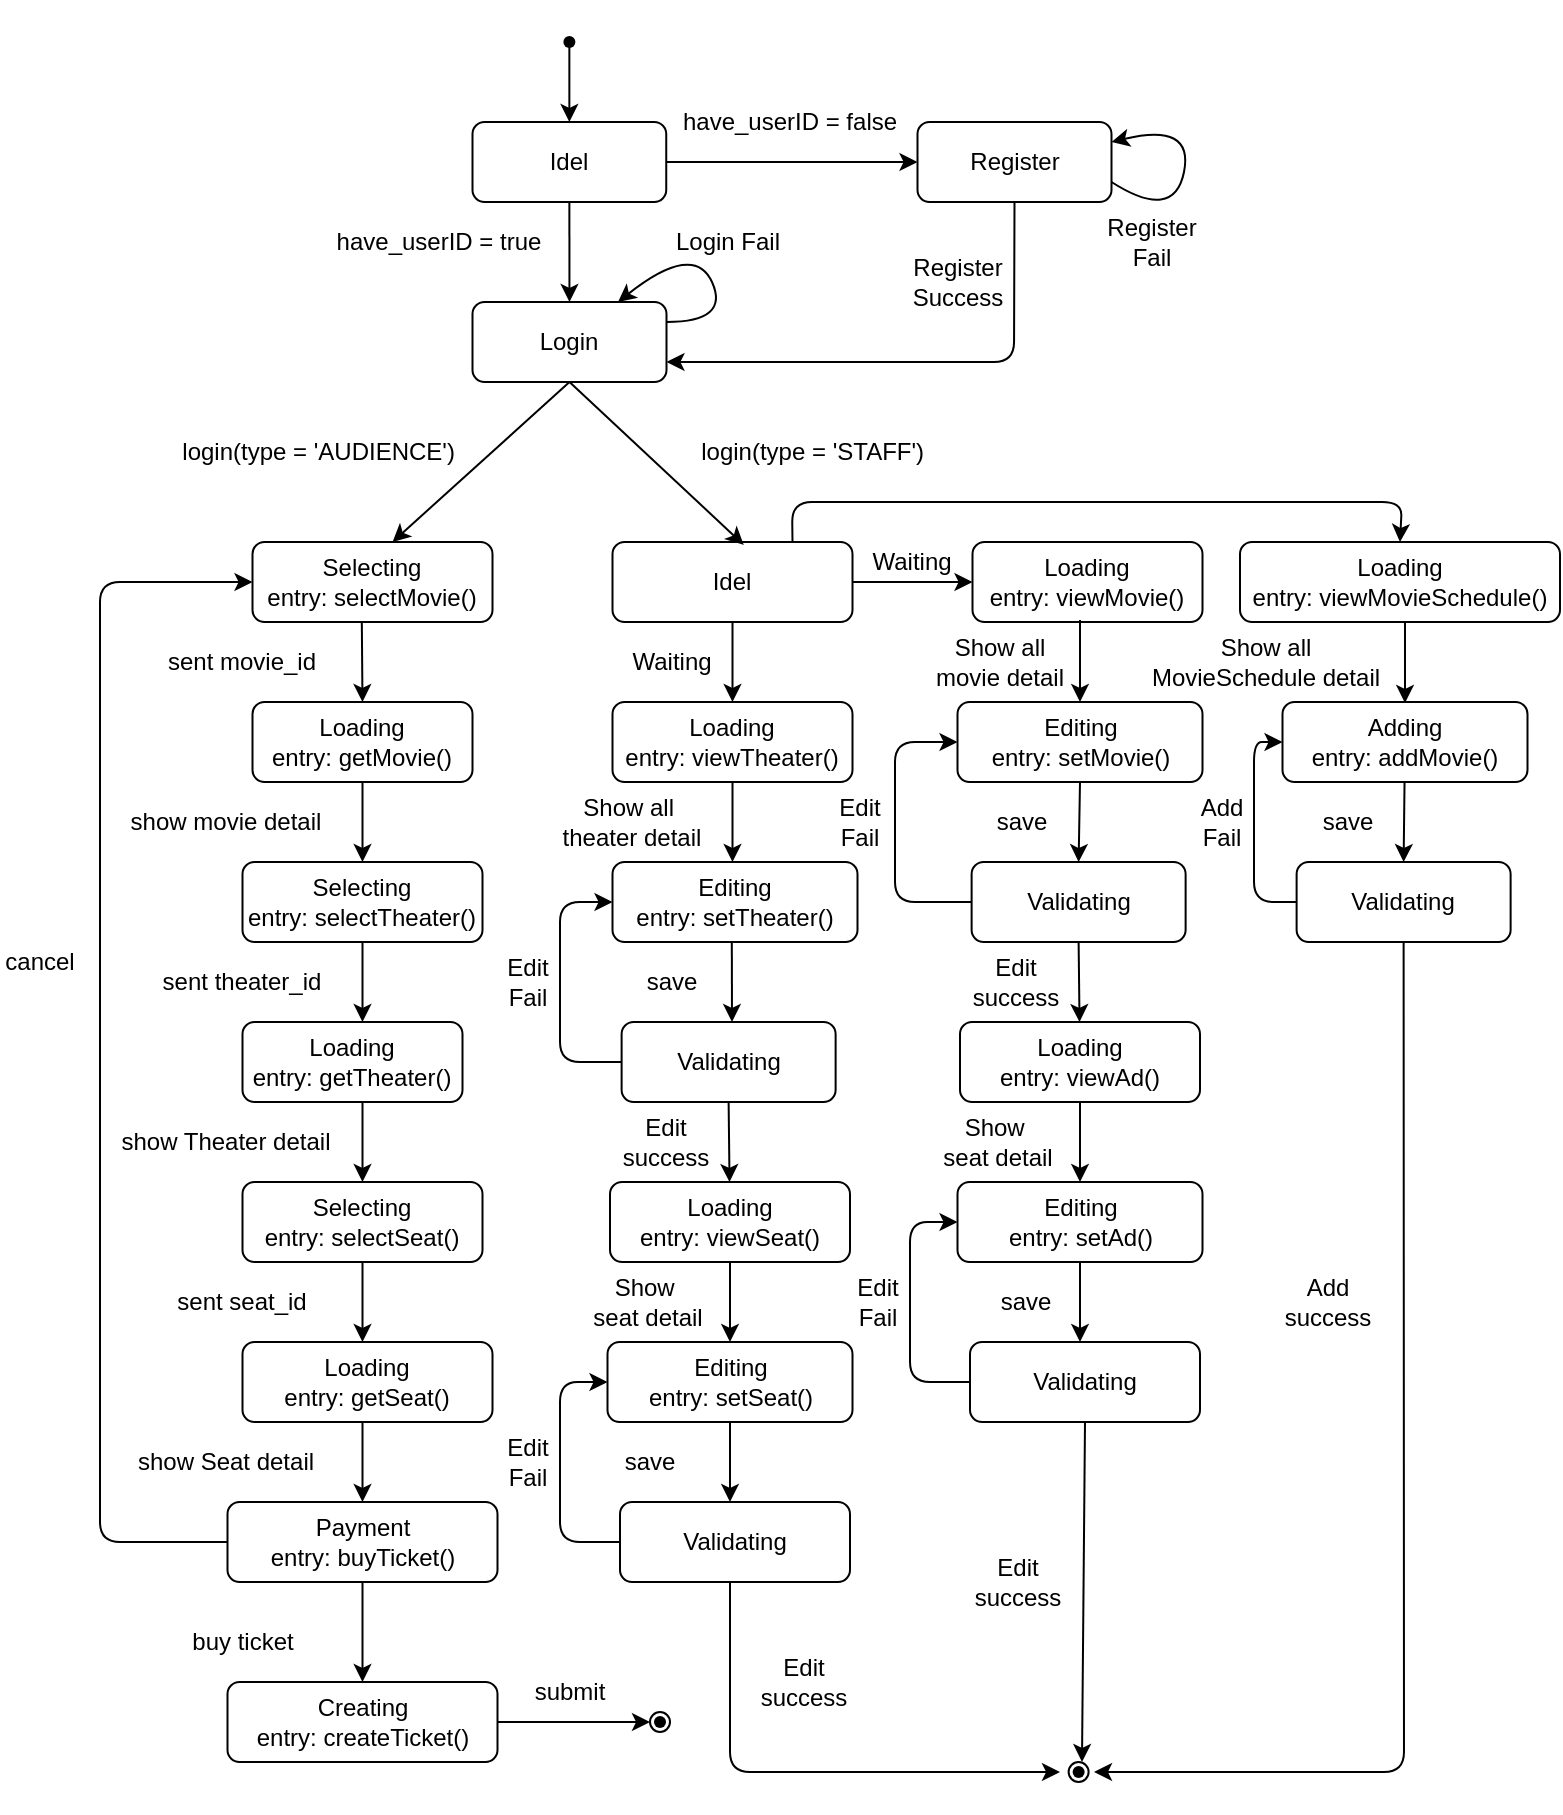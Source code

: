 <mxfile version="14.6.11" type="github">
  <diagram id="C5RBs43oDa-KdzZeNtuy" name="Page-1">
    <mxGraphModel dx="1065" dy="2795" grid="1" gridSize="10" guides="1" tooltips="1" connect="1" arrows="1" fold="1" page="1" pageScale="1" pageWidth="827" pageHeight="1169" math="0" shadow="0">
      <root>
        <mxCell id="WIyWlLk6GJQsqaUBKTNV-0" />
        <mxCell id="WIyWlLk6GJQsqaUBKTNV-1" parent="WIyWlLk6GJQsqaUBKTNV-0" />
        <mxCell id="Q6L7CLxePxSCn7yTyluf-25" value="" style="endArrow=classic;html=1;startArrow=none;entryX=0.5;entryY=0;entryDx=0;entryDy=0;" parent="WIyWlLk6GJQsqaUBKTNV-1" target="BmXatKtgt_5mB8_mAi3_-8" edge="1">
          <mxGeometry width="50" height="50" relative="1" as="geometry">
            <mxPoint x="307.68" y="-2280" as="sourcePoint" />
            <mxPoint x="307.75" y="-2210" as="targetPoint" />
          </mxGeometry>
        </mxCell>
        <mxCell id="Q6L7CLxePxSCn7yTyluf-30" value="Login" style="rounded=1;whiteSpace=wrap;html=1;" parent="WIyWlLk6GJQsqaUBKTNV-1" vertex="1">
          <mxGeometry x="259.25" y="-2150" width="97" height="40" as="geometry" />
        </mxCell>
        <mxCell id="Q6L7CLxePxSCn7yTyluf-35" value="Selecting&lt;br&gt;entry: selectMovie()" style="rounded=1;whiteSpace=wrap;html=1;" parent="WIyWlLk6GJQsqaUBKTNV-1" vertex="1">
          <mxGeometry x="149.25" y="-2030" width="120" height="40" as="geometry" />
        </mxCell>
        <mxCell id="Q6L7CLxePxSCn7yTyluf-36" value="login(type = &#39;AUDIENCE&#39;)&amp;nbsp;" style="text;html=1;strokeColor=none;fillColor=none;align=center;verticalAlign=middle;whiteSpace=wrap;rounded=0;" parent="WIyWlLk6GJQsqaUBKTNV-1" vertex="1">
          <mxGeometry x="109.25" y="-2090" width="150" height="30" as="geometry" />
        </mxCell>
        <mxCell id="Q6L7CLxePxSCn7yTyluf-37" value="" style="endArrow=classic;html=1;entryX=0.5;entryY=0;entryDx=0;entryDy=0;" parent="WIyWlLk6GJQsqaUBKTNV-1" target="Q6L7CLxePxSCn7yTyluf-38" edge="1">
          <mxGeometry width="50" height="50" relative="1" as="geometry">
            <mxPoint x="203.91" y="-1990" as="sourcePoint" />
            <mxPoint x="204.25" y="-1960" as="targetPoint" />
          </mxGeometry>
        </mxCell>
        <mxCell id="Q6L7CLxePxSCn7yTyluf-38" value="Loading&lt;br&gt;entry: getMovie()" style="rounded=1;whiteSpace=wrap;html=1;" parent="WIyWlLk6GJQsqaUBKTNV-1" vertex="1">
          <mxGeometry x="149.25" y="-1950" width="110" height="40" as="geometry" />
        </mxCell>
        <mxCell id="Q6L7CLxePxSCn7yTyluf-39" value="show movie detail" style="text;html=1;strokeColor=none;fillColor=none;align=center;verticalAlign=middle;whiteSpace=wrap;rounded=0;" parent="WIyWlLk6GJQsqaUBKTNV-1" vertex="1">
          <mxGeometry x="73" y="-1900" width="126.25" height="20" as="geometry" />
        </mxCell>
        <mxCell id="Q6L7CLxePxSCn7yTyluf-40" value="" style="endArrow=classic;html=1;exitX=0.5;exitY=1;exitDx=0;exitDy=0;" parent="WIyWlLk6GJQsqaUBKTNV-1" source="Q6L7CLxePxSCn7yTyluf-30" edge="1">
          <mxGeometry width="50" height="50" relative="1" as="geometry">
            <mxPoint x="279.25" y="-1990" as="sourcePoint" />
            <mxPoint x="219.25" y="-2030" as="targetPoint" />
          </mxGeometry>
        </mxCell>
        <mxCell id="Q6L7CLxePxSCn7yTyluf-43" value="sent movie_id" style="text;html=1;strokeColor=none;fillColor=none;align=center;verticalAlign=middle;whiteSpace=wrap;rounded=0;" parent="WIyWlLk6GJQsqaUBKTNV-1" vertex="1">
          <mxGeometry x="89.25" y="-1980" width="110" height="20" as="geometry" />
        </mxCell>
        <mxCell id="Q6L7CLxePxSCn7yTyluf-46" value="" style="endArrow=classic;html=1;exitX=0.5;exitY=1;exitDx=0;exitDy=0;" parent="WIyWlLk6GJQsqaUBKTNV-1" source="Q6L7CLxePxSCn7yTyluf-38" edge="1">
          <mxGeometry width="50" height="50" relative="1" as="geometry">
            <mxPoint x="279.25" y="-1930" as="sourcePoint" />
            <mxPoint x="204.25" y="-1870" as="targetPoint" />
          </mxGeometry>
        </mxCell>
        <mxCell id="Q6L7CLxePxSCn7yTyluf-48" value="Selecting&lt;br&gt;entry: selectTheater()" style="rounded=1;whiteSpace=wrap;html=1;" parent="WIyWlLk6GJQsqaUBKTNV-1" vertex="1">
          <mxGeometry x="144.25" y="-1870" width="120" height="40" as="geometry" />
        </mxCell>
        <mxCell id="Q6L7CLxePxSCn7yTyluf-50" value="" style="endArrow=classic;html=1;exitX=0.5;exitY=1;exitDx=0;exitDy=0;" parent="WIyWlLk6GJQsqaUBKTNV-1" source="Q6L7CLxePxSCn7yTyluf-48" edge="1">
          <mxGeometry width="50" height="50" relative="1" as="geometry">
            <mxPoint x="279.25" y="-1870" as="sourcePoint" />
            <mxPoint x="204.25" y="-1790" as="targetPoint" />
          </mxGeometry>
        </mxCell>
        <mxCell id="Q6L7CLxePxSCn7yTyluf-52" value="Loading&lt;br&gt;entry: getTheater()" style="rounded=1;whiteSpace=wrap;html=1;" parent="WIyWlLk6GJQsqaUBKTNV-1" vertex="1">
          <mxGeometry x="144.25" y="-1790" width="110" height="40" as="geometry" />
        </mxCell>
        <mxCell id="Q6L7CLxePxSCn7yTyluf-53" value="sent theater_id" style="text;html=1;strokeColor=none;fillColor=none;align=center;verticalAlign=middle;whiteSpace=wrap;rounded=0;" parent="WIyWlLk6GJQsqaUBKTNV-1" vertex="1">
          <mxGeometry x="99.25" y="-1820" width="90" height="20" as="geometry" />
        </mxCell>
        <mxCell id="Q6L7CLxePxSCn7yTyluf-54" value="show Theater detail" style="text;html=1;strokeColor=none;fillColor=none;align=center;verticalAlign=middle;whiteSpace=wrap;rounded=0;" parent="WIyWlLk6GJQsqaUBKTNV-1" vertex="1">
          <mxGeometry x="73" y="-1740" width="126.25" height="20" as="geometry" />
        </mxCell>
        <mxCell id="Q6L7CLxePxSCn7yTyluf-55" value="" style="endArrow=classic;html=1;exitX=0.5;exitY=1;exitDx=0;exitDy=0;" parent="WIyWlLk6GJQsqaUBKTNV-1" edge="1">
          <mxGeometry width="50" height="50" relative="1" as="geometry">
            <mxPoint x="204.25" y="-1750" as="sourcePoint" />
            <mxPoint x="204.25" y="-1710" as="targetPoint" />
          </mxGeometry>
        </mxCell>
        <mxCell id="Q6L7CLxePxSCn7yTyluf-56" value="Selecting&lt;br&gt;entry: selectSeat()" style="rounded=1;whiteSpace=wrap;html=1;" parent="WIyWlLk6GJQsqaUBKTNV-1" vertex="1">
          <mxGeometry x="144.25" y="-1710" width="120" height="40" as="geometry" />
        </mxCell>
        <mxCell id="Q6L7CLxePxSCn7yTyluf-57" value="" style="endArrow=classic;html=1;exitX=0.5;exitY=1;exitDx=0;exitDy=0;" parent="WIyWlLk6GJQsqaUBKTNV-1" source="Q6L7CLxePxSCn7yTyluf-56" edge="1">
          <mxGeometry width="50" height="50" relative="1" as="geometry">
            <mxPoint x="279.25" y="-1710" as="sourcePoint" />
            <mxPoint x="204.25" y="-1630" as="targetPoint" />
          </mxGeometry>
        </mxCell>
        <mxCell id="Q6L7CLxePxSCn7yTyluf-58" value="Loading&lt;br&gt;entry: getSeat()" style="rounded=1;whiteSpace=wrap;html=1;" parent="WIyWlLk6GJQsqaUBKTNV-1" vertex="1">
          <mxGeometry x="144.25" y="-1630" width="125" height="40" as="geometry" />
        </mxCell>
        <mxCell id="Q6L7CLxePxSCn7yTyluf-59" value="sent seat_id" style="text;html=1;strokeColor=none;fillColor=none;align=center;verticalAlign=middle;whiteSpace=wrap;rounded=0;" parent="WIyWlLk6GJQsqaUBKTNV-1" vertex="1">
          <mxGeometry x="99.25" y="-1660" width="90" height="20" as="geometry" />
        </mxCell>
        <mxCell id="Q6L7CLxePxSCn7yTyluf-61" value="" style="endArrow=classic;html=1;" parent="WIyWlLk6GJQsqaUBKTNV-1" edge="1">
          <mxGeometry width="50" height="50" relative="1" as="geometry">
            <mxPoint x="204.25" y="-1590" as="sourcePoint" />
            <mxPoint x="204.25" y="-1550" as="targetPoint" />
          </mxGeometry>
        </mxCell>
        <mxCell id="Q6L7CLxePxSCn7yTyluf-62" value="Payment&lt;br&gt;entry: buyTicket()" style="rounded=1;whiteSpace=wrap;html=1;" parent="WIyWlLk6GJQsqaUBKTNV-1" vertex="1">
          <mxGeometry x="136.75" y="-1550" width="135" height="40" as="geometry" />
        </mxCell>
        <mxCell id="Q6L7CLxePxSCn7yTyluf-63" value="show Seat detail" style="text;html=1;strokeColor=none;fillColor=none;align=center;verticalAlign=middle;whiteSpace=wrap;rounded=0;" parent="WIyWlLk6GJQsqaUBKTNV-1" vertex="1">
          <mxGeometry x="73" y="-1580" width="126.25" height="20" as="geometry" />
        </mxCell>
        <mxCell id="Q6L7CLxePxSCn7yTyluf-64" value="" style="endArrow=classic;html=1;exitX=0.5;exitY=1;exitDx=0;exitDy=0;entryX=0.5;entryY=0;entryDx=0;entryDy=0;" parent="WIyWlLk6GJQsqaUBKTNV-1" source="Q6L7CLxePxSCn7yTyluf-62" target="Q6L7CLxePxSCn7yTyluf-65" edge="1">
          <mxGeometry width="50" height="50" relative="1" as="geometry">
            <mxPoint x="204.25" y="-1505" as="sourcePoint" />
            <mxPoint x="204.25" y="-1480" as="targetPoint" />
          </mxGeometry>
        </mxCell>
        <mxCell id="Q6L7CLxePxSCn7yTyluf-65" value="Creating&lt;br&gt;entry: createTicket()" style="rounded=1;whiteSpace=wrap;html=1;" parent="WIyWlLk6GJQsqaUBKTNV-1" vertex="1">
          <mxGeometry x="136.75" y="-1460" width="135" height="40" as="geometry" />
        </mxCell>
        <mxCell id="Q6L7CLxePxSCn7yTyluf-69" value="" style="ellipse;whiteSpace=wrap;html=1;aspect=fixed;" parent="WIyWlLk6GJQsqaUBKTNV-1" vertex="1">
          <mxGeometry x="557.31" y="-1420" width="10" height="10" as="geometry" />
        </mxCell>
        <mxCell id="Q6L7CLxePxSCn7yTyluf-71" value="Idel" style="rounded=1;whiteSpace=wrap;html=1;" parent="WIyWlLk6GJQsqaUBKTNV-1" vertex="1">
          <mxGeometry x="329.25" y="-2030" width="120" height="40" as="geometry" />
        </mxCell>
        <mxCell id="Q6L7CLxePxSCn7yTyluf-72" value="" style="endArrow=classic;html=1;exitX=0.5;exitY=1;exitDx=0;exitDy=0;entryX=0.547;entryY=0.036;entryDx=0;entryDy=0;entryPerimeter=0;" parent="WIyWlLk6GJQsqaUBKTNV-1" source="Q6L7CLxePxSCn7yTyluf-30" target="Q6L7CLxePxSCn7yTyluf-71" edge="1">
          <mxGeometry width="50" height="50" relative="1" as="geometry">
            <mxPoint x="317.75" y="-2100" as="sourcePoint" />
            <mxPoint x="229.25" y="-2020" as="targetPoint" />
          </mxGeometry>
        </mxCell>
        <mxCell id="Q6L7CLxePxSCn7yTyluf-73" value="login(type = &#39;STAFF&#39;)&amp;nbsp;" style="text;html=1;strokeColor=none;fillColor=none;align=center;verticalAlign=middle;whiteSpace=wrap;rounded=0;" parent="WIyWlLk6GJQsqaUBKTNV-1" vertex="1">
          <mxGeometry x="356.25" y="-2090" width="150" height="30" as="geometry" />
        </mxCell>
        <mxCell id="Q6L7CLxePxSCn7yTyluf-74" value="buy ticket" style="text;html=1;strokeColor=none;fillColor=none;align=center;verticalAlign=middle;whiteSpace=wrap;rounded=0;" parent="WIyWlLk6GJQsqaUBKTNV-1" vertex="1">
          <mxGeometry x="111.75" y="-1490" width="65" height="20" as="geometry" />
        </mxCell>
        <mxCell id="Q6L7CLxePxSCn7yTyluf-75" value="Loading&lt;br&gt;entry: viewTheater()" style="rounded=1;whiteSpace=wrap;html=1;" parent="WIyWlLk6GJQsqaUBKTNV-1" vertex="1">
          <mxGeometry x="329.25" y="-1950" width="120" height="40" as="geometry" />
        </mxCell>
        <mxCell id="Q6L7CLxePxSCn7yTyluf-76" value="Loading&lt;br&gt;entry: viewMovie()" style="rounded=1;whiteSpace=wrap;html=1;" parent="WIyWlLk6GJQsqaUBKTNV-1" vertex="1">
          <mxGeometry x="509.25" y="-2030" width="115" height="40" as="geometry" />
        </mxCell>
        <mxCell id="Q6L7CLxePxSCn7yTyluf-77" value="" style="endArrow=classic;html=1;exitX=0.5;exitY=1;exitDx=0;exitDy=0;entryX=0.5;entryY=0;entryDx=0;entryDy=0;" parent="WIyWlLk6GJQsqaUBKTNV-1" source="Q6L7CLxePxSCn7yTyluf-71" target="Q6L7CLxePxSCn7yTyluf-75" edge="1">
          <mxGeometry width="50" height="50" relative="1" as="geometry">
            <mxPoint x="279.25" y="-1940" as="sourcePoint" />
            <mxPoint x="329.25" y="-1990" as="targetPoint" />
          </mxGeometry>
        </mxCell>
        <mxCell id="Q6L7CLxePxSCn7yTyluf-78" value="" style="endArrow=classic;html=1;exitX=1;exitY=0.5;exitDx=0;exitDy=0;entryX=0;entryY=0.5;entryDx=0;entryDy=0;" parent="WIyWlLk6GJQsqaUBKTNV-1" source="Q6L7CLxePxSCn7yTyluf-71" target="Q6L7CLxePxSCn7yTyluf-76" edge="1">
          <mxGeometry width="50" height="50" relative="1" as="geometry">
            <mxPoint x="279.25" y="-1940" as="sourcePoint" />
            <mxPoint x="329.25" y="-1990" as="targetPoint" />
          </mxGeometry>
        </mxCell>
        <mxCell id="Q6L7CLxePxSCn7yTyluf-79" value="Waiting" style="text;html=1;strokeColor=none;fillColor=none;align=center;verticalAlign=middle;whiteSpace=wrap;rounded=0;" parent="WIyWlLk6GJQsqaUBKTNV-1" vertex="1">
          <mxGeometry x="339.25" y="-1980" width="40" height="20" as="geometry" />
        </mxCell>
        <mxCell id="Q6L7CLxePxSCn7yTyluf-81" value="Waiting" style="text;html=1;strokeColor=none;fillColor=none;align=center;verticalAlign=middle;whiteSpace=wrap;rounded=0;" parent="WIyWlLk6GJQsqaUBKTNV-1" vertex="1">
          <mxGeometry x="459.25" y="-2030" width="40" height="20" as="geometry" />
        </mxCell>
        <mxCell id="Q6L7CLxePxSCn7yTyluf-87" value="Show all movie detail" style="text;html=1;strokeColor=none;fillColor=none;align=center;verticalAlign=middle;whiteSpace=wrap;rounded=0;" parent="WIyWlLk6GJQsqaUBKTNV-1" vertex="1">
          <mxGeometry x="483" y="-1980" width="80" height="20" as="geometry" />
        </mxCell>
        <mxCell id="Q6L7CLxePxSCn7yTyluf-88" value="" style="endArrow=classic;html=1;exitX=0.5;exitY=1;exitDx=0;exitDy=0;" parent="WIyWlLk6GJQsqaUBKTNV-1" source="Q6L7CLxePxSCn7yTyluf-75" edge="1">
          <mxGeometry width="50" height="50" relative="1" as="geometry">
            <mxPoint x="279.25" y="-1960" as="sourcePoint" />
            <mxPoint x="389.25" y="-1870" as="targetPoint" />
          </mxGeometry>
        </mxCell>
        <mxCell id="Q6L7CLxePxSCn7yTyluf-89" value="Show all&amp;nbsp;&lt;br&gt;theater detail" style="text;html=1;strokeColor=none;fillColor=none;align=center;verticalAlign=middle;whiteSpace=wrap;rounded=0;" parent="WIyWlLk6GJQsqaUBKTNV-1" vertex="1">
          <mxGeometry x="299.25" y="-1900" width="80" height="20" as="geometry" />
        </mxCell>
        <mxCell id="Q6L7CLxePxSCn7yTyluf-97" value="Editing&lt;br&gt;entry: setTheater()" style="rounded=1;whiteSpace=wrap;html=1;" parent="WIyWlLk6GJQsqaUBKTNV-1" vertex="1">
          <mxGeometry x="329.25" y="-1870" width="122.5" height="40" as="geometry" />
        </mxCell>
        <mxCell id="Q6L7CLxePxSCn7yTyluf-103" value="" style="endArrow=classic;html=1;entryX=0.5;entryY=0;entryDx=0;entryDy=0;" parent="WIyWlLk6GJQsqaUBKTNV-1" target="Q6L7CLxePxSCn7yTyluf-129" edge="1">
          <mxGeometry width="50" height="50" relative="1" as="geometry">
            <mxPoint x="563" y="-1991" as="sourcePoint" />
            <mxPoint x="568" y="-1950" as="targetPoint" />
          </mxGeometry>
        </mxCell>
        <mxCell id="Q6L7CLxePxSCn7yTyluf-106" value="" style="endArrow=classic;html=1;exitX=0.5;exitY=1;exitDx=0;exitDy=0;" parent="WIyWlLk6GJQsqaUBKTNV-1" edge="1">
          <mxGeometry width="50" height="50" relative="1" as="geometry">
            <mxPoint x="388.91" y="-1830" as="sourcePoint" />
            <mxPoint x="389" y="-1790" as="targetPoint" />
          </mxGeometry>
        </mxCell>
        <mxCell id="Q6L7CLxePxSCn7yTyluf-107" value="Loading&lt;br&gt;entry: viewSeat()" style="rounded=1;whiteSpace=wrap;html=1;" parent="WIyWlLk6GJQsqaUBKTNV-1" vertex="1">
          <mxGeometry x="328" y="-1710" width="120" height="40" as="geometry" />
        </mxCell>
        <mxCell id="Q6L7CLxePxSCn7yTyluf-108" value="Editing&lt;br&gt;entry: setSeat()" style="rounded=1;whiteSpace=wrap;html=1;" parent="WIyWlLk6GJQsqaUBKTNV-1" vertex="1">
          <mxGeometry x="326.75" y="-1630" width="122.5" height="40" as="geometry" />
        </mxCell>
        <mxCell id="Q6L7CLxePxSCn7yTyluf-109" value="" style="endArrow=classic;html=1;exitX=0.5;exitY=1;exitDx=0;exitDy=0;entryX=0.5;entryY=0;entryDx=0;entryDy=0;" parent="WIyWlLk6GJQsqaUBKTNV-1" source="Q6L7CLxePxSCn7yTyluf-107" target="Q6L7CLxePxSCn7yTyluf-108" edge="1">
          <mxGeometry width="50" height="50" relative="1" as="geometry">
            <mxPoint x="410.5" y="-1650" as="sourcePoint" />
            <mxPoint x="460.5" y="-1700" as="targetPoint" />
          </mxGeometry>
        </mxCell>
        <mxCell id="Q6L7CLxePxSCn7yTyluf-111" value="" style="endArrow=classic;html=1;exitX=0.5;exitY=1;exitDx=0;exitDy=0;entryX=0.5;entryY=0;entryDx=0;entryDy=0;" parent="WIyWlLk6GJQsqaUBKTNV-1" source="Q6L7CLxePxSCn7yTyluf-108" edge="1">
          <mxGeometry width="50" height="50" relative="1" as="geometry">
            <mxPoint x="410.5" y="-1650" as="sourcePoint" />
            <mxPoint x="388" y="-1550" as="targetPoint" />
          </mxGeometry>
        </mxCell>
        <mxCell id="Q6L7CLxePxSCn7yTyluf-112" value="Show&amp;nbsp;&lt;br&gt;seat detail" style="text;html=1;strokeColor=none;fillColor=none;align=center;verticalAlign=middle;whiteSpace=wrap;rounded=0;" parent="WIyWlLk6GJQsqaUBKTNV-1" vertex="1">
          <mxGeometry x="306.75" y="-1660" width="80" height="20" as="geometry" />
        </mxCell>
        <mxCell id="Q6L7CLxePxSCn7yTyluf-113" value="save" style="text;html=1;strokeColor=none;fillColor=none;align=center;verticalAlign=middle;whiteSpace=wrap;rounded=0;" parent="WIyWlLk6GJQsqaUBKTNV-1" vertex="1">
          <mxGeometry x="339.25" y="-1820" width="40" height="20" as="geometry" />
        </mxCell>
        <mxCell id="Q6L7CLxePxSCn7yTyluf-114" value="save" style="text;html=1;strokeColor=none;fillColor=none;align=center;verticalAlign=middle;whiteSpace=wrap;rounded=0;" parent="WIyWlLk6GJQsqaUBKTNV-1" vertex="1">
          <mxGeometry x="328" y="-1580" width="40" height="20" as="geometry" />
        </mxCell>
        <mxCell id="Q6L7CLxePxSCn7yTyluf-115" value="Validating" style="rounded=1;whiteSpace=wrap;html=1;" parent="WIyWlLk6GJQsqaUBKTNV-1" vertex="1">
          <mxGeometry x="333" y="-1550" width="115" height="40" as="geometry" />
        </mxCell>
        <mxCell id="Q6L7CLxePxSCn7yTyluf-116" value="" style="endArrow=classic;html=1;exitX=0.5;exitY=1;exitDx=0;exitDy=0;" parent="WIyWlLk6GJQsqaUBKTNV-1" edge="1">
          <mxGeometry width="50" height="50" relative="1" as="geometry">
            <mxPoint x="388" y="-1510" as="sourcePoint" />
            <mxPoint x="553" y="-1415" as="targetPoint" />
            <Array as="points">
              <mxPoint x="388" y="-1415" />
            </Array>
          </mxGeometry>
        </mxCell>
        <mxCell id="Q6L7CLxePxSCn7yTyluf-117" value="" style="endArrow=classic;html=1;exitX=0;exitY=0.5;exitDx=0;exitDy=0;entryX=0;entryY=0.5;entryDx=0;entryDy=0;" parent="WIyWlLk6GJQsqaUBKTNV-1" source="Q6L7CLxePxSCn7yTyluf-115" target="Q6L7CLxePxSCn7yTyluf-108" edge="1">
          <mxGeometry width="50" height="50" relative="1" as="geometry">
            <mxPoint x="340.5" y="-1640" as="sourcePoint" />
            <mxPoint x="300.5" y="-1770" as="targetPoint" />
            <Array as="points">
              <mxPoint x="303" y="-1530" />
              <mxPoint x="303" y="-1610" />
            </Array>
          </mxGeometry>
        </mxCell>
        <mxCell id="Q6L7CLxePxSCn7yTyluf-118" value="Validating" style="rounded=1;whiteSpace=wrap;html=1;" parent="WIyWlLk6GJQsqaUBKTNV-1" vertex="1">
          <mxGeometry x="333.81" y="-1790" width="107" height="40" as="geometry" />
        </mxCell>
        <mxCell id="Q6L7CLxePxSCn7yTyluf-119" value="" style="endArrow=classic;html=1;exitX=0.5;exitY=1;exitDx=0;exitDy=0;" parent="WIyWlLk6GJQsqaUBKTNV-1" source="Q6L7CLxePxSCn7yTyluf-118" target="Q6L7CLxePxSCn7yTyluf-107" edge="1">
          <mxGeometry width="50" height="50" relative="1" as="geometry">
            <mxPoint x="343" y="-1690" as="sourcePoint" />
            <mxPoint x="393" y="-1740" as="targetPoint" />
          </mxGeometry>
        </mxCell>
        <mxCell id="Q6L7CLxePxSCn7yTyluf-120" value="" style="endArrow=classic;html=1;exitX=0;exitY=0.5;exitDx=0;exitDy=0;entryX=0;entryY=0.5;entryDx=0;entryDy=0;" parent="WIyWlLk6GJQsqaUBKTNV-1" source="Q6L7CLxePxSCn7yTyluf-118" target="Q6L7CLxePxSCn7yTyluf-97" edge="1">
          <mxGeometry width="50" height="50" relative="1" as="geometry">
            <mxPoint x="343" y="-1690" as="sourcePoint" />
            <mxPoint x="293" y="-1870" as="targetPoint" />
            <Array as="points">
              <mxPoint x="303" y="-1770" />
              <mxPoint x="303" y="-1810" />
              <mxPoint x="303" y="-1850" />
            </Array>
          </mxGeometry>
        </mxCell>
        <mxCell id="Q6L7CLxePxSCn7yTyluf-121" value="Edit Fail" style="text;html=1;strokeColor=none;fillColor=none;align=center;verticalAlign=middle;whiteSpace=wrap;rounded=0;" parent="WIyWlLk6GJQsqaUBKTNV-1" vertex="1">
          <mxGeometry x="266.75" y="-1820" width="40" height="20" as="geometry" />
        </mxCell>
        <mxCell id="Q6L7CLxePxSCn7yTyluf-122" value="Edit success" style="text;html=1;strokeColor=none;fillColor=none;align=center;verticalAlign=middle;whiteSpace=wrap;rounded=0;" parent="WIyWlLk6GJQsqaUBKTNV-1" vertex="1">
          <mxGeometry x="333" y="-1740" width="46.25" height="20" as="geometry" />
        </mxCell>
        <mxCell id="Q6L7CLxePxSCn7yTyluf-123" value="Edit Fail" style="text;html=1;strokeColor=none;fillColor=none;align=center;verticalAlign=middle;whiteSpace=wrap;rounded=0;" parent="WIyWlLk6GJQsqaUBKTNV-1" vertex="1">
          <mxGeometry x="266.75" y="-1580" width="40" height="20" as="geometry" />
        </mxCell>
        <mxCell id="Q6L7CLxePxSCn7yTyluf-125" value="Edit success" style="text;html=1;strokeColor=none;fillColor=none;align=center;verticalAlign=middle;whiteSpace=wrap;rounded=0;" parent="WIyWlLk6GJQsqaUBKTNV-1" vertex="1">
          <mxGeometry x="401.75" y="-1470" width="46.25" height="20" as="geometry" />
        </mxCell>
        <mxCell id="Q6L7CLxePxSCn7yTyluf-129" value="Editing&lt;br&gt;entry: setMovie()" style="rounded=1;whiteSpace=wrap;html=1;" parent="WIyWlLk6GJQsqaUBKTNV-1" vertex="1">
          <mxGeometry x="501.75" y="-1950" width="122.5" height="40" as="geometry" />
        </mxCell>
        <mxCell id="Q6L7CLxePxSCn7yTyluf-130" value="" style="endArrow=classic;html=1;exitX=0.5;exitY=1;exitDx=0;exitDy=0;entryX=0.5;entryY=0;entryDx=0;entryDy=0;" parent="WIyWlLk6GJQsqaUBKTNV-1" source="Q6L7CLxePxSCn7yTyluf-129" target="Q6L7CLxePxSCn7yTyluf-141" edge="1">
          <mxGeometry width="50" height="50" relative="1" as="geometry">
            <mxPoint x="556.41" y="-1910" as="sourcePoint" />
            <mxPoint x="556.5" y="-1870" as="targetPoint" />
          </mxGeometry>
        </mxCell>
        <mxCell id="Q6L7CLxePxSCn7yTyluf-131" value="Loading&lt;br&gt;entry: viewAd()" style="rounded=1;whiteSpace=wrap;html=1;" parent="WIyWlLk6GJQsqaUBKTNV-1" vertex="1">
          <mxGeometry x="503" y="-1790" width="120" height="40" as="geometry" />
        </mxCell>
        <mxCell id="Q6L7CLxePxSCn7yTyluf-132" value="Editing&lt;br&gt;entry: setAd()" style="rounded=1;whiteSpace=wrap;html=1;" parent="WIyWlLk6GJQsqaUBKTNV-1" vertex="1">
          <mxGeometry x="501.75" y="-1710" width="122.5" height="40" as="geometry" />
        </mxCell>
        <mxCell id="Q6L7CLxePxSCn7yTyluf-133" value="" style="endArrow=classic;html=1;exitX=0.5;exitY=1;exitDx=0;exitDy=0;entryX=0.5;entryY=0;entryDx=0;entryDy=0;" parent="WIyWlLk6GJQsqaUBKTNV-1" source="Q6L7CLxePxSCn7yTyluf-131" target="Q6L7CLxePxSCn7yTyluf-132" edge="1">
          <mxGeometry width="50" height="50" relative="1" as="geometry">
            <mxPoint x="585.5" y="-1730" as="sourcePoint" />
            <mxPoint x="635.5" y="-1780" as="targetPoint" />
          </mxGeometry>
        </mxCell>
        <mxCell id="Q6L7CLxePxSCn7yTyluf-134" value="" style="endArrow=classic;html=1;exitX=0.5;exitY=1;exitDx=0;exitDy=0;entryX=0.5;entryY=0;entryDx=0;entryDy=0;" parent="WIyWlLk6GJQsqaUBKTNV-1" source="Q6L7CLxePxSCn7yTyluf-132" edge="1">
          <mxGeometry width="50" height="50" relative="1" as="geometry">
            <mxPoint x="585.5" y="-1730" as="sourcePoint" />
            <mxPoint x="563" y="-1630" as="targetPoint" />
          </mxGeometry>
        </mxCell>
        <mxCell id="Q6L7CLxePxSCn7yTyluf-135" value="Show&amp;nbsp;&lt;br&gt;seat detail" style="text;html=1;strokeColor=none;fillColor=none;align=center;verticalAlign=middle;whiteSpace=wrap;rounded=0;" parent="WIyWlLk6GJQsqaUBKTNV-1" vertex="1">
          <mxGeometry x="481.75" y="-1740" width="80" height="20" as="geometry" />
        </mxCell>
        <mxCell id="Q6L7CLxePxSCn7yTyluf-136" value="save" style="text;html=1;strokeColor=none;fillColor=none;align=center;verticalAlign=middle;whiteSpace=wrap;rounded=0;" parent="WIyWlLk6GJQsqaUBKTNV-1" vertex="1">
          <mxGeometry x="514.25" y="-1900" width="40" height="20" as="geometry" />
        </mxCell>
        <mxCell id="Q6L7CLxePxSCn7yTyluf-137" value="save" style="text;html=1;strokeColor=none;fillColor=none;align=center;verticalAlign=middle;whiteSpace=wrap;rounded=0;" parent="WIyWlLk6GJQsqaUBKTNV-1" vertex="1">
          <mxGeometry x="515.5" y="-1660" width="40" height="20" as="geometry" />
        </mxCell>
        <mxCell id="Q6L7CLxePxSCn7yTyluf-138" value="Validating" style="rounded=1;whiteSpace=wrap;html=1;" parent="WIyWlLk6GJQsqaUBKTNV-1" vertex="1">
          <mxGeometry x="508" y="-1630" width="115" height="40" as="geometry" />
        </mxCell>
        <mxCell id="Q6L7CLxePxSCn7yTyluf-139" value="" style="endArrow=classic;html=1;exitX=0.5;exitY=1;exitDx=0;exitDy=0;" parent="WIyWlLk6GJQsqaUBKTNV-1" source="Q6L7CLxePxSCn7yTyluf-138" edge="1">
          <mxGeometry width="50" height="50" relative="1" as="geometry">
            <mxPoint x="570.16" y="-1510" as="sourcePoint" />
            <mxPoint x="564" y="-1420" as="targetPoint" />
          </mxGeometry>
        </mxCell>
        <mxCell id="Q6L7CLxePxSCn7yTyluf-140" value="" style="endArrow=classic;html=1;exitX=0;exitY=0.5;exitDx=0;exitDy=0;entryX=0;entryY=0.5;entryDx=0;entryDy=0;" parent="WIyWlLk6GJQsqaUBKTNV-1" source="Q6L7CLxePxSCn7yTyluf-138" target="Q6L7CLxePxSCn7yTyluf-132" edge="1">
          <mxGeometry width="50" height="50" relative="1" as="geometry">
            <mxPoint x="515.5" y="-1720" as="sourcePoint" />
            <mxPoint x="475.5" y="-1850" as="targetPoint" />
            <Array as="points">
              <mxPoint x="478" y="-1610" />
              <mxPoint x="478" y="-1690" />
            </Array>
          </mxGeometry>
        </mxCell>
        <mxCell id="Q6L7CLxePxSCn7yTyluf-141" value="Validating" style="rounded=1;whiteSpace=wrap;html=1;" parent="WIyWlLk6GJQsqaUBKTNV-1" vertex="1">
          <mxGeometry x="508.81" y="-1870" width="107" height="40" as="geometry" />
        </mxCell>
        <mxCell id="Q6L7CLxePxSCn7yTyluf-142" value="" style="endArrow=classic;html=1;exitX=0.5;exitY=1;exitDx=0;exitDy=0;" parent="WIyWlLk6GJQsqaUBKTNV-1" source="Q6L7CLxePxSCn7yTyluf-141" target="Q6L7CLxePxSCn7yTyluf-131" edge="1">
          <mxGeometry width="50" height="50" relative="1" as="geometry">
            <mxPoint x="518" y="-1770" as="sourcePoint" />
            <mxPoint x="568" y="-1820" as="targetPoint" />
          </mxGeometry>
        </mxCell>
        <mxCell id="Q6L7CLxePxSCn7yTyluf-143" value="" style="endArrow=classic;html=1;exitX=0;exitY=0.5;exitDx=0;exitDy=0;entryX=0;entryY=0.5;entryDx=0;entryDy=0;" parent="WIyWlLk6GJQsqaUBKTNV-1" source="Q6L7CLxePxSCn7yTyluf-141" target="Q6L7CLxePxSCn7yTyluf-129" edge="1">
          <mxGeometry width="50" height="50" relative="1" as="geometry">
            <mxPoint x="510.5" y="-1770" as="sourcePoint" />
            <mxPoint x="460.5" y="-1950" as="targetPoint" />
            <Array as="points">
              <mxPoint x="470.5" y="-1850" />
              <mxPoint x="470.5" y="-1890" />
              <mxPoint x="470.5" y="-1930" />
            </Array>
          </mxGeometry>
        </mxCell>
        <mxCell id="Q6L7CLxePxSCn7yTyluf-144" value="Edit success" style="text;html=1;strokeColor=none;fillColor=none;align=center;verticalAlign=middle;whiteSpace=wrap;rounded=0;" parent="WIyWlLk6GJQsqaUBKTNV-1" vertex="1">
          <mxGeometry x="508" y="-1820" width="46.25" height="20" as="geometry" />
        </mxCell>
        <mxCell id="Q6L7CLxePxSCn7yTyluf-145" value="Edit success" style="text;html=1;strokeColor=none;fillColor=none;align=center;verticalAlign=middle;whiteSpace=wrap;rounded=0;" parent="WIyWlLk6GJQsqaUBKTNV-1" vertex="1">
          <mxGeometry x="509.25" y="-1520" width="46.25" height="20" as="geometry" />
        </mxCell>
        <mxCell id="Q6L7CLxePxSCn7yTyluf-147" value="Edit Fail" style="text;html=1;strokeColor=none;fillColor=none;align=center;verticalAlign=middle;whiteSpace=wrap;rounded=0;" parent="WIyWlLk6GJQsqaUBKTNV-1" vertex="1">
          <mxGeometry x="433" y="-1900" width="40" height="20" as="geometry" />
        </mxCell>
        <mxCell id="Q6L7CLxePxSCn7yTyluf-149" value="" style="shape=waypoint;sketch=0;size=6;pointerEvents=1;points=[];fillColor=none;resizable=0;rotatable=0;perimeter=centerPerimeter;snapToPoint=1;" parent="WIyWlLk6GJQsqaUBKTNV-1" vertex="1">
          <mxGeometry x="542.31" y="-1435" width="40" height="40" as="geometry" />
        </mxCell>
        <mxCell id="Q6L7CLxePxSCn7yTyluf-150" value="" style="ellipse;whiteSpace=wrap;html=1;aspect=fixed;" parent="WIyWlLk6GJQsqaUBKTNV-1" vertex="1">
          <mxGeometry x="348" y="-1445" width="10" height="10" as="geometry" />
        </mxCell>
        <mxCell id="Q6L7CLxePxSCn7yTyluf-152" value="" style="endArrow=classic;html=1;exitX=1;exitY=0.5;exitDx=0;exitDy=0;entryX=0;entryY=0.5;entryDx=0;entryDy=0;" parent="WIyWlLk6GJQsqaUBKTNV-1" source="Q6L7CLxePxSCn7yTyluf-65" target="Q6L7CLxePxSCn7yTyluf-150" edge="1">
          <mxGeometry width="50" height="50" relative="1" as="geometry">
            <mxPoint x="423" y="-1400" as="sourcePoint" />
            <mxPoint x="323" y="-1440" as="targetPoint" />
          </mxGeometry>
        </mxCell>
        <mxCell id="Q6L7CLxePxSCn7yTyluf-154" value="" style="shape=waypoint;sketch=0;size=6;pointerEvents=1;points=[];fillColor=none;resizable=0;rotatable=0;perimeter=centerPerimeter;snapToPoint=1;" parent="WIyWlLk6GJQsqaUBKTNV-1" vertex="1">
          <mxGeometry x="333" y="-1460" width="40" height="40" as="geometry" />
        </mxCell>
        <mxCell id="Q6L7CLxePxSCn7yTyluf-155" value="submit" style="text;html=1;strokeColor=none;fillColor=none;align=center;verticalAlign=middle;whiteSpace=wrap;rounded=0;" parent="WIyWlLk6GJQsqaUBKTNV-1" vertex="1">
          <mxGeometry x="287.75" y="-1465" width="40" height="20" as="geometry" />
        </mxCell>
        <mxCell id="Q6L7CLxePxSCn7yTyluf-156" value="Edit Fail" style="text;html=1;strokeColor=none;fillColor=none;align=center;verticalAlign=middle;whiteSpace=wrap;rounded=0;" parent="WIyWlLk6GJQsqaUBKTNV-1" vertex="1">
          <mxGeometry x="441.75" y="-1660" width="40" height="20" as="geometry" />
        </mxCell>
        <mxCell id="Q6L7CLxePxSCn7yTyluf-157" value="" style="endArrow=classic;html=1;exitX=0;exitY=0.5;exitDx=0;exitDy=0;entryX=0;entryY=0.5;entryDx=0;entryDy=0;" parent="WIyWlLk6GJQsqaUBKTNV-1" source="Q6L7CLxePxSCn7yTyluf-62" target="Q6L7CLxePxSCn7yTyluf-35" edge="1">
          <mxGeometry width="50" height="50" relative="1" as="geometry">
            <mxPoint x="233" y="-1620" as="sourcePoint" />
            <mxPoint x="43" y="-2060" as="targetPoint" />
            <Array as="points">
              <mxPoint x="73" y="-1530" />
              <mxPoint x="73" y="-1770" />
              <mxPoint x="73" y="-2010" />
            </Array>
          </mxGeometry>
        </mxCell>
        <mxCell id="Q6L7CLxePxSCn7yTyluf-160" value="cancel" style="text;html=1;strokeColor=none;fillColor=none;align=center;verticalAlign=middle;whiteSpace=wrap;rounded=0;" parent="WIyWlLk6GJQsqaUBKTNV-1" vertex="1">
          <mxGeometry x="23" y="-1830" width="40" height="20" as="geometry" />
        </mxCell>
        <mxCell id="BmXatKtgt_5mB8_mAi3_-0" value="Register" style="rounded=1;whiteSpace=wrap;html=1;" vertex="1" parent="WIyWlLk6GJQsqaUBKTNV-1">
          <mxGeometry x="481.75" y="-2240" width="97" height="40" as="geometry" />
        </mxCell>
        <mxCell id="Q6L7CLxePxSCn7yTyluf-20" value="" style="shape=waypoint;sketch=0;size=6;pointerEvents=1;points=[];fillColor=none;resizable=0;rotatable=0;perimeter=centerPerimeter;snapToPoint=1;" parent="WIyWlLk6GJQsqaUBKTNV-1" vertex="1">
          <mxGeometry x="287.68" y="-2300" width="40" height="40" as="geometry" />
        </mxCell>
        <mxCell id="BmXatKtgt_5mB8_mAi3_-8" value="Idel" style="rounded=1;whiteSpace=wrap;html=1;" vertex="1" parent="WIyWlLk6GJQsqaUBKTNV-1">
          <mxGeometry x="259.25" y="-2240" width="96.87" height="40" as="geometry" />
        </mxCell>
        <mxCell id="BmXatKtgt_5mB8_mAi3_-10" value="" style="endArrow=classic;html=1;exitX=0.5;exitY=1;exitDx=0;exitDy=0;entryX=0.5;entryY=0;entryDx=0;entryDy=0;" edge="1" parent="WIyWlLk6GJQsqaUBKTNV-1" source="BmXatKtgt_5mB8_mAi3_-8" target="Q6L7CLxePxSCn7yTyluf-30">
          <mxGeometry width="50" height="50" relative="1" as="geometry">
            <mxPoint x="543" y="-2080" as="sourcePoint" />
            <mxPoint x="593" y="-2130" as="targetPoint" />
          </mxGeometry>
        </mxCell>
        <mxCell id="BmXatKtgt_5mB8_mAi3_-11" value="" style="endArrow=classic;html=1;exitX=1;exitY=0.5;exitDx=0;exitDy=0;entryX=0;entryY=0.5;entryDx=0;entryDy=0;" edge="1" parent="WIyWlLk6GJQsqaUBKTNV-1" source="BmXatKtgt_5mB8_mAi3_-8" target="BmXatKtgt_5mB8_mAi3_-0">
          <mxGeometry width="50" height="50" relative="1" as="geometry">
            <mxPoint x="543" y="-2080" as="sourcePoint" />
            <mxPoint x="593" y="-2130" as="targetPoint" />
          </mxGeometry>
        </mxCell>
        <mxCell id="BmXatKtgt_5mB8_mAi3_-12" value="Login Fail" style="text;html=1;strokeColor=none;fillColor=none;align=center;verticalAlign=middle;whiteSpace=wrap;rounded=0;" vertex="1" parent="WIyWlLk6GJQsqaUBKTNV-1">
          <mxGeometry x="355.43" y="-2190" width="63.75" height="20" as="geometry" />
        </mxCell>
        <mxCell id="BmXatKtgt_5mB8_mAi3_-13" value="" style="endArrow=classic;html=1;exitX=0.5;exitY=1;exitDx=0;exitDy=0;entryX=1;entryY=0.75;entryDx=0;entryDy=0;" edge="1" parent="WIyWlLk6GJQsqaUBKTNV-1" source="BmXatKtgt_5mB8_mAi3_-0" target="Q6L7CLxePxSCn7yTyluf-30">
          <mxGeometry width="50" height="50" relative="1" as="geometry">
            <mxPoint x="543" y="-2090" as="sourcePoint" />
            <mxPoint x="473" y="-2110" as="targetPoint" />
            <Array as="points">
              <mxPoint x="530" y="-2120" />
            </Array>
          </mxGeometry>
        </mxCell>
        <mxCell id="BmXatKtgt_5mB8_mAi3_-16" value="Register&lt;br&gt;Fail" style="text;html=1;strokeColor=none;fillColor=none;align=center;verticalAlign=middle;whiteSpace=wrap;rounded=0;" vertex="1" parent="WIyWlLk6GJQsqaUBKTNV-1">
          <mxGeometry x="579.25" y="-2190" width="40" height="20" as="geometry" />
        </mxCell>
        <mxCell id="BmXatKtgt_5mB8_mAi3_-17" value="Register&lt;br&gt;Success" style="text;html=1;strokeColor=none;fillColor=none;align=center;verticalAlign=middle;whiteSpace=wrap;rounded=0;" vertex="1" parent="WIyWlLk6GJQsqaUBKTNV-1">
          <mxGeometry x="481.75" y="-2170" width="40" height="20" as="geometry" />
        </mxCell>
        <mxCell id="BmXatKtgt_5mB8_mAi3_-21" value="have_userID = true" style="text;html=1;strokeColor=none;fillColor=none;align=center;verticalAlign=middle;whiteSpace=wrap;rounded=0;" vertex="1" parent="WIyWlLk6GJQsqaUBKTNV-1">
          <mxGeometry x="184.57" y="-2190" width="114.68" height="20" as="geometry" />
        </mxCell>
        <mxCell id="BmXatKtgt_5mB8_mAi3_-22" value="have_userID = false" style="text;html=1;strokeColor=none;fillColor=none;align=center;verticalAlign=middle;whiteSpace=wrap;rounded=0;" vertex="1" parent="WIyWlLk6GJQsqaUBKTNV-1">
          <mxGeometry x="363" y="-2250" width="110" height="20" as="geometry" />
        </mxCell>
        <mxCell id="BmXatKtgt_5mB8_mAi3_-23" value="&lt;span&gt;Loading&lt;/span&gt;&lt;br&gt;&lt;span&gt;entry: viewMovieSchedule()&lt;/span&gt;" style="rounded=1;whiteSpace=wrap;html=1;" vertex="1" parent="WIyWlLk6GJQsqaUBKTNV-1">
          <mxGeometry x="643" y="-2030" width="160" height="40" as="geometry" />
        </mxCell>
        <mxCell id="BmXatKtgt_5mB8_mAi3_-24" value="" style="endArrow=classic;html=1;exitX=0.75;exitY=0;exitDx=0;exitDy=0;entryX=0.5;entryY=0;entryDx=0;entryDy=0;" edge="1" parent="WIyWlLk6GJQsqaUBKTNV-1" source="Q6L7CLxePxSCn7yTyluf-71" target="BmXatKtgt_5mB8_mAi3_-23">
          <mxGeometry width="50" height="50" relative="1" as="geometry">
            <mxPoint x="543" y="-1910" as="sourcePoint" />
            <mxPoint x="713" y="-2060" as="targetPoint" />
            <Array as="points">
              <mxPoint x="419" y="-2050" />
              <mxPoint x="724" y="-2050" />
            </Array>
          </mxGeometry>
        </mxCell>
        <mxCell id="BmXatKtgt_5mB8_mAi3_-25" value="Show all MovieSchedule&amp;nbsp;detail" style="text;html=1;strokeColor=none;fillColor=none;align=center;verticalAlign=middle;whiteSpace=wrap;rounded=0;" vertex="1" parent="WIyWlLk6GJQsqaUBKTNV-1">
          <mxGeometry x="592.5" y="-1980" width="125.5" height="20" as="geometry" />
        </mxCell>
        <mxCell id="BmXatKtgt_5mB8_mAi3_-26" value="Adding&lt;br&gt;entry: addMovie()" style="rounded=1;whiteSpace=wrap;html=1;" vertex="1" parent="WIyWlLk6GJQsqaUBKTNV-1">
          <mxGeometry x="664.25" y="-1950" width="122.5" height="40" as="geometry" />
        </mxCell>
        <mxCell id="BmXatKtgt_5mB8_mAi3_-27" value="" style="endArrow=classic;html=1;entryX=0.5;entryY=0;entryDx=0;entryDy=0;" edge="1" parent="WIyWlLk6GJQsqaUBKTNV-1" source="BmXatKtgt_5mB8_mAi3_-26" target="BmXatKtgt_5mB8_mAi3_-37">
          <mxGeometry width="50" height="50" relative="1" as="geometry">
            <mxPoint x="718.91" y="-1910" as="sourcePoint" />
            <mxPoint x="719" y="-1870" as="targetPoint" />
          </mxGeometry>
        </mxCell>
        <mxCell id="BmXatKtgt_5mB8_mAi3_-33" value="save" style="text;html=1;strokeColor=none;fillColor=none;align=center;verticalAlign=middle;whiteSpace=wrap;rounded=0;" vertex="1" parent="WIyWlLk6GJQsqaUBKTNV-1">
          <mxGeometry x="676.75" y="-1900" width="40" height="20" as="geometry" />
        </mxCell>
        <mxCell id="BmXatKtgt_5mB8_mAi3_-37" value="Validating" style="rounded=1;whiteSpace=wrap;html=1;" vertex="1" parent="WIyWlLk6GJQsqaUBKTNV-1">
          <mxGeometry x="671.31" y="-1870" width="107" height="40" as="geometry" />
        </mxCell>
        <mxCell id="BmXatKtgt_5mB8_mAi3_-38" value="" style="endArrow=classic;html=1;exitX=0.5;exitY=1;exitDx=0;exitDy=0;" edge="1" parent="WIyWlLk6GJQsqaUBKTNV-1" source="BmXatKtgt_5mB8_mAi3_-37">
          <mxGeometry width="50" height="50" relative="1" as="geometry">
            <mxPoint x="680.5" y="-1770" as="sourcePoint" />
            <mxPoint x="570" y="-1415" as="targetPoint" />
            <Array as="points">
              <mxPoint x="725" y="-1415" />
            </Array>
          </mxGeometry>
        </mxCell>
        <mxCell id="BmXatKtgt_5mB8_mAi3_-39" value="" style="endArrow=classic;html=1;exitX=0;exitY=0.5;exitDx=0;exitDy=0;entryX=0;entryY=0.5;entryDx=0;entryDy=0;" edge="1" parent="WIyWlLk6GJQsqaUBKTNV-1" source="BmXatKtgt_5mB8_mAi3_-37" target="BmXatKtgt_5mB8_mAi3_-26">
          <mxGeometry width="50" height="50" relative="1" as="geometry">
            <mxPoint x="673" y="-1770" as="sourcePoint" />
            <mxPoint x="623" y="-1950" as="targetPoint" />
            <Array as="points">
              <mxPoint x="650" y="-1850" />
              <mxPoint x="650" y="-1890" />
              <mxPoint x="650" y="-1930" />
            </Array>
          </mxGeometry>
        </mxCell>
        <mxCell id="BmXatKtgt_5mB8_mAi3_-40" value="Add success" style="text;html=1;strokeColor=none;fillColor=none;align=center;verticalAlign=middle;whiteSpace=wrap;rounded=0;" vertex="1" parent="WIyWlLk6GJQsqaUBKTNV-1">
          <mxGeometry x="664.25" y="-1660" width="46.25" height="20" as="geometry" />
        </mxCell>
        <mxCell id="BmXatKtgt_5mB8_mAi3_-42" value="" style="endArrow=classic;html=1;entryX=0.5;entryY=0;entryDx=0;entryDy=0;" edge="1" parent="WIyWlLk6GJQsqaUBKTNV-1">
          <mxGeometry width="50" height="50" relative="1" as="geometry">
            <mxPoint x="725.5" y="-1990.5" as="sourcePoint" />
            <mxPoint x="725.5" y="-1949.5" as="targetPoint" />
          </mxGeometry>
        </mxCell>
        <mxCell id="BmXatKtgt_5mB8_mAi3_-43" value="Add&lt;br&gt;Fail" style="text;html=1;strokeColor=none;fillColor=none;align=center;verticalAlign=middle;whiteSpace=wrap;rounded=0;" vertex="1" parent="WIyWlLk6GJQsqaUBKTNV-1">
          <mxGeometry x="619.25" y="-1900" width="30" height="20" as="geometry" />
        </mxCell>
        <mxCell id="BmXatKtgt_5mB8_mAi3_-44" value="" style="curved=1;endArrow=classic;html=1;exitX=1;exitY=0.75;exitDx=0;exitDy=0;entryX=1;entryY=0.25;entryDx=0;entryDy=0;" edge="1" parent="WIyWlLk6GJQsqaUBKTNV-1" source="BmXatKtgt_5mB8_mAi3_-0" target="BmXatKtgt_5mB8_mAi3_-0">
          <mxGeometry width="50" height="50" relative="1" as="geometry">
            <mxPoint x="740" y="-2130" as="sourcePoint" />
            <mxPoint x="790" y="-2180" as="targetPoint" />
            <Array as="points">
              <mxPoint x="610" y="-2190" />
              <mxPoint x="620" y="-2240" />
            </Array>
          </mxGeometry>
        </mxCell>
        <mxCell id="BmXatKtgt_5mB8_mAi3_-45" value="" style="curved=1;endArrow=classic;html=1;exitX=1;exitY=0.75;exitDx=0;exitDy=0;entryX=0.75;entryY=0;entryDx=0;entryDy=0;" edge="1" parent="WIyWlLk6GJQsqaUBKTNV-1" target="Q6L7CLxePxSCn7yTyluf-30">
          <mxGeometry width="50" height="50" relative="1" as="geometry">
            <mxPoint x="356.31" y="-2140" as="sourcePoint" />
            <mxPoint x="356.31" y="-2160" as="targetPoint" />
            <Array as="points">
              <mxPoint x="388" y="-2140" />
              <mxPoint x="370" y="-2180" />
            </Array>
          </mxGeometry>
        </mxCell>
      </root>
    </mxGraphModel>
  </diagram>
</mxfile>
